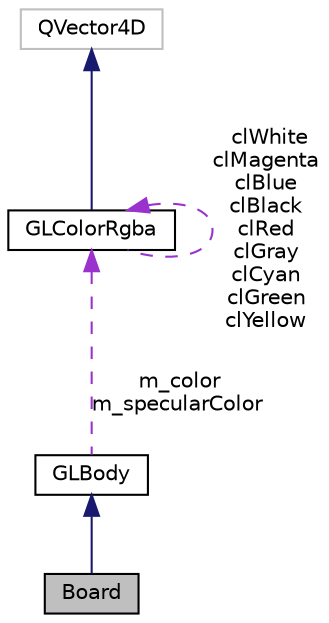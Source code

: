 digraph "Board"
{
 // LATEX_PDF_SIZE
  edge [fontname="Helvetica",fontsize="10",labelfontname="Helvetica",labelfontsize="10"];
  node [fontname="Helvetica",fontsize="10",shape=record];
  Node2 [label="Board",height=0.2,width=0.4,color="black", fillcolor="grey75", style="filled", fontcolor="black",tooltip=" "];
  Node3 -> Node2 [dir="back",color="midnightblue",fontsize="10",style="solid"];
  Node3 [label="GLBody",height=0.2,width=0.4,color="black", fillcolor="white", style="filled",URL="$class_g_l_body.html",tooltip="A 3D body that uses a GLESRenderer for drawing and GLPoint objects for defining its surface."];
  Node4 -> Node3 [dir="back",color="darkorchid3",fontsize="10",style="dashed",label=" m_color\nm_specularColor" ];
  Node4 [label="GLColorRgba",height=0.2,width=0.4,color="black", fillcolor="white", style="filled",URL="$class_g_l_color_rgba.html",tooltip="The GlColorRgba class is a convenience class to replace QVector4D for color variables."];
  Node5 -> Node4 [dir="back",color="midnightblue",fontsize="10",style="solid"];
  Node5 [label="QVector4D",height=0.2,width=0.4,color="grey75", fillcolor="white", style="filled",tooltip=" "];
  Node4 -> Node4 [dir="back",color="darkorchid3",fontsize="10",style="dashed",label=" clWhite\nclMagenta\nclBlue\nclBlack\nclRed\nclGray\nclCyan\nclGreen\nclYellow" ];
}
